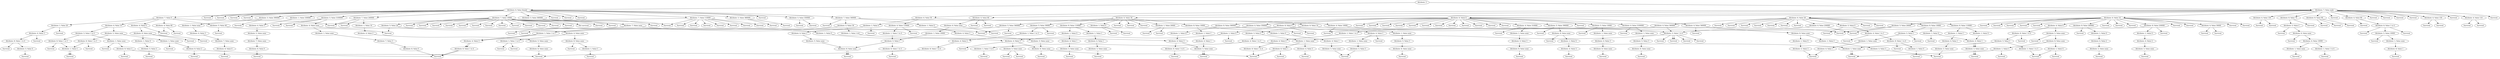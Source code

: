 digraph {
	30 [label="Attribute: 3"]
	"71male" [label="Attribute: 7; Value male"]
	30 -> "71male"
	61210 [label="Attribute: 6; Value 10"]
	"71male" -> 61210
	"Value 6000033" [label=Survived]
	61210 -> "Value 6000033"
	"Value 37000034" [label=Survived]
	61210 -> "Value 37000034"
	"Value 39000035" [label=Survived]
	61210 -> "Value 39000035"
	"Value 1000036" [label=Survived]
	61210 -> "Value 1000036"
	4370 [label="Attribute: 4; Value 0"]
	61210 -> 4370
	"568none" [label="Attribute: 5; Value none"]
	4370 -> "568none"
	"8109none" [label="Attribute: 8; Value none"]
	"568none" -> "8109none"
	"1160S" [label="Attribute: 1; Value S"]
	"8109none" -> "1160S"
	"Value 2221" [label=Survived]
	"1160S" -> "Value 2221"
	"Value 3222" [label=Survived]
	"1160S" -> "Value 3222"
	"1161C" [label="Attribute: 1; Value C"]
	"8109none" -> "1161C"
	"Value 2222" [label=Survived]
	"1161C" -> "Value 2222"
	"Value 3223" [label=Survived]
	"1161C" -> "Value 3223"
	"Value 1 to 3110" [label=Survived]
	"568none" -> "Value 1 to 3110"
	"8691 to 4" [label="Attribute: 8; Value 1 to 4"]
	4370 -> "8691 to 4"
	"5110C" [label="Attribute: 5; Value C"]
	"8691 to 4" -> "5110C"
	"11611 to 3" [label="Attribute: 1; Value 1 to 3"]
	"5110C" -> "11611 to 3"
	"Value 3222" [label=Survived]
	"11611 to 3" -> "Value 3222"
	"1162none" [label="Attribute: 1; Value none"]
	"5110C" -> "1162none"
	"Value 3223" [label=Survived]
	"1162none" -> "Value 3223"
	"Value S111" [label=Survived]
	"8691 to 4" -> "Value S111"
	838230000 [label="Attribute: 8; Value 230000"]
	61210 -> 838230000
	"169S" [label="Attribute: 1; Value S"]
	838230000 -> "169S"
	41102 [label="Attribute: 4; Value 2"]
	"169S" -> 41102
	"5161none" [label="Attribute: 5; Value none"]
	41102 -> "5161none"
	"Value none222" [label=Survived]
	"5161none" -> "Value none222"
	"Value Q70" [label=Survived]
	838230000 -> "Value Q70"
	"Value C71" [label=Survived]
	838230000 -> "Value C71"
	53920000 [label="Attribute: 5; Value 20000"]
	61210 -> 53920000
	"Value none70" [label=Survived]
	53920000 -> "Value none70"
	"1711 to 3" [label="Attribute: 1; Value 1 to 3"]
	53920000 -> "1711 to 3"
	41122 [label="Attribute: 4; Value 2"]
	"1711 to 3" -> 41122
	"81631 to 4" [label="Attribute: 8; Value 1 to 4"]
	41122 -> "81631 to 4"
	"Value S224" [label=Survived]
	"81631 to 4" -> "Value S224"
	"Value 25000040" [label=Survived]
	61210 -> "Value 25000040"
	44130000 [label="Attribute: 4; Value 30000"]
	61210 -> 44130000
	"Value 1 to 472" [label=Survived]
	44130000 -> "Value 1 to 472"
	"Value none73" [label=Survived]
	44130000 -> "Value none73"
	"Value 5000042" [label=Survived]
	61210 -> "Value 5000042"
	843240000 [label="Attribute: 8; Value 240000"]
	61210 -> 843240000
	"174S" [label="Attribute: 1; Value S"]
	843240000 -> "174S"
	41152 [label="Attribute: 4; Value 2"]
	"174S" -> 41152
	"5166none" [label="Attribute: 5; Value none"]
	41152 -> "5166none"
	"Value none227" [label=Survived]
	"5166none" -> "Value none227"
	"Value Q75" [label=Survived]
	843240000 -> "Value Q75"
	"Value 35000044" [label=Survived]
	61210 -> "Value 35000044"
	"Value 21000045" [label=Survived]
	61210 -> "Value 21000045"
	"Value 34000046" [label=Survived]
	61210 -> "Value 34000046"
	"Value 36000047" [label=Survived]
	61210 -> "Value 36000047"
	"Value 22000048" [label=Survived]
	61210 -> "Value 22000048"
	"Value 38000049" [label=Survived]
	61210 -> "Value 38000049"
	61320 [label="Attribute: 6; Value 20"]
	"71male" -> 61320
	"Value 2000034" [label=Survived]
	61320 -> "Value 2000034"
	83510000 [label="Attribute: 8; Value 10000"]
	61320 -> 83510000
	"566C" [label="Attribute: 5; Value C"]
	83510000 -> "566C"
	"1107none" [label="Attribute: 1; Value none"]
	"566C" -> "1107none"
	41581 [label="Attribute: 4; Value 1"]
	"1107none" -> 41581
	"Value none219" [label=Survived]
	41581 -> "Value none219"
	"Value 1 to 3108" [label=Survived]
	"566C" -> "Value 1 to 3108"
	"167S" [label="Attribute: 1; Value S"]
	83510000 -> "167S"
	"Value 2108" [label=Survived]
	"167S" -> "Value 2108"
	41091 [label="Attribute: 4; Value 1"]
	"167S" -> 41091
	"5160none" [label="Attribute: 5; Value none"]
	41091 -> "5160none"
	"Value none221" [label=Survived]
	"5160none" -> "Value none221"
	836110000 [label="Attribute: 8; Value 110000"]
	61320 -> 836110000
	"167C" [label="Attribute: 1; Value C"]
	836110000 -> "167C"
	41081 [label="Attribute: 4; Value 1"]
	"167C" -> 41081
	"5159none" [label="Attribute: 5; Value none"]
	41081 -> "5159none"
	"Value none220" [label=Survived]
	"5159none" -> "Value none220"
	"168S" [label="Attribute: 1; Value S"]
	836110000 -> "168S"
	41091 [label="Attribute: 4; Value 1"]
	"168S" -> 41091
	"5160none" [label="Attribute: 5; Value none"]
	41091 -> "5160none"
	"Value none221" [label=Survived]
	"5160none" -> "Value none221"
	"Value 38000037" [label=Survived]
	61320 -> "Value 38000037"
	5380 [label="Attribute: 5; Value 0"]
	61320 -> 5380
	"Value none69" [label=Survived]
	5380 -> "Value none69"
	"4701 to 3" [label="Attribute: 4; Value 1 to 3"]
	5380 -> "4701 to 3"
	"Value none111" [label=Survived]
	"4701 to 3" -> "Value none111"
	"81121 to 4" [label="Attribute: 8; Value 1 to 4"]
	"4701 to 3" -> "81121 to 4"
	"Value C163" [label=Survived]
	"81121 to 4" -> "Value C163"
	"1164S" [label="Attribute: 1; Value S"]
	"81121 to 4" -> "1164S"
	"Value 3225" [label=Survived]
	"1164S" -> "Value 3225"
	439230000 [label="Attribute: 4; Value 230000"]
	61320 -> 439230000
	"Value none70" [label=Survived]
	439230000 -> "Value none70"
	"5711 to 4" [label="Attribute: 5; Value 1 to 4"]
	439230000 -> "5711 to 4"
	"Value none112" [label=Survived]
	"5711 to 4" -> "Value none112"
	"Value 1 to 3113" [label=Survived]
	"5711 to 4" -> "Value 1 to 3113"
	440360000 [label="Attribute: 4; Value 360000"]
	61320 -> 440360000
	"5711 to 4" [label="Attribute: 5; Value 1 to 4"]
	440360000 -> "5711 to 4"
	"Value 1 to 3112" [label=Survived]
	"5711 to 4" -> "Value 1 to 3112"
	"Value none113" [label=Survived]
	"5711 to 4" -> "Value none113"
	"Value none72" [label=Survived]
	440360000 -> "Value none72"
	"Value 22000041" [label=Survived]
	61320 -> "Value 22000041"
	"Value 24000042" [label=Survived]
	61320 -> "Value 24000042"
	"Value 34000043" [label=Survived]
	61320 -> "Value 34000043"
	"Value 25000044" [label=Survived]
	61320 -> "Value 25000044"
	"Value 4000045" [label=Survived]
	61320 -> "Value 4000045"
	"Value 3000046" [label=Survived]
	61320 -> "Value 3000046"
	"Value 37000047" [label=Survived]
	61320 -> "Value 37000047"
	6140 [label="Attribute: 6; Value 0"]
	"71male" -> 6140
	435340000 [label="Attribute: 4; Value 340000"]
	6140 -> 435340000
	"866none" [label="Attribute: 8; Value none"]
	435340000 -> "866none"
	"1107S" [label="Attribute: 1; Value S"]
	"866none" -> "1107S"
	51583 [label="Attribute: 5; Value 3"]
	"1107S" -> 51583
	"Value none219" [label=Survived]
	51583 -> "Value none219"
	"1108C" [label="Attribute: 1; Value C"]
	"866none" -> "1108C"
	51593 [label="Attribute: 5; Value 3"]
	"1108C" -> 51593
	"Value none220" [label=Survived]
	51593 -> "Value none220"
	"Value 1 to 467" [label=Survived]
	435340000 -> "Value 1 to 467"
	"Value 24000036" [label=Survived]
	6140 -> "Value 24000036"
	4373100000 [label="Attribute: 4; Value 3100000"]
	6140 -> 4373100000
	"168none" [label="Attribute: 1; Value none"]
	4373100000 -> "168none"
	51093 [label="Attribute: 5; Value 3"]
	"168none" -> 51093
	"8160none" [label="Attribute: 8; Value none"]
	51093 -> "8160none"
	"Value S221" [label=Survived]
	"8160none" -> "Value S221"
	"Value 1 to 469" [label=Survived]
	4373100000 -> "Value 1 to 469"
	"Value 33000038" [label=Survived]
	6140 -> "Value 33000038"
	"Value 23000039" [label=Survived]
	6140 -> "Value 23000039"
	8400 [label="Attribute: 8; Value 0"]
	6140 -> 8400
	"171S" [label="Attribute: 1; Value S"]
	8400 -> "171S"
	41123 [label="Attribute: 4; Value 3"]
	"171S" -> 41123
	"5163none" [label="Attribute: 5; Value none"]
	41123 -> "5163none"
	"Value none224" [label=Survived]
	"5163none" -> "Value none224"
	"Value 1 to 3225" [label=Survived]
	"5163none" -> "Value 1 to 3225"
	"Value 1 to 4164" [label=Survived]
	41123 -> "Value 1 to 4164"
	"Value 1113" [label=Survived]
	"171S" -> "Value 1113"
	"472C" [label="Attribute: 4; Value C"]
	8400 -> "472C"
	"1113none" [label="Attribute: 1; Value none"]
	"472C" -> "1113none"
	51643 [label="Attribute: 5; Value 3"]
	"1113none" -> 51643
	"Value none225" [label=Survived]
	51643 -> "Value none225"
	"Value 1 to 4114" [label=Survived]
	"472C" -> "Value 1 to 4114"
	"Value Q73" [label=Survived]
	8400 -> "Value Q73"
	441350000 [label="Attribute: 4; Value 350000"]
	6140 -> 441350000
	"172none" [label="Attribute: 1; Value none"]
	441350000 -> "172none"
	51133 [label="Attribute: 5; Value 3"]
	"172none" -> 51133
	"8164none" [label="Attribute: 8; Value none"]
	51133 -> "8164none"
	"Value S225" [label=Survived]
	"8164none" -> "Value S225"
	"Value 1 to 473" [label=Survived]
	441350000 -> "Value 1 to 473"
	842360000 [label="Attribute: 8; Value 360000"]
	6140 -> 842360000
	"173Q" [label="Attribute: 1; Value Q"]
	842360000 -> "173Q"
	41143 [label="Attribute: 4; Value 3"]
	"173Q" -> 41143
	"5165none" [label="Attribute: 5; Value none"]
	41143 -> "5165none"
	"Value none226" [label=Survived]
	"5165none" -> "Value none226"
	"Value S74" [label=Survived]
	842360000 -> "Value S74"
	"Value 2000043" [label=Survived]
	6140 -> "Value 2000043"
	444310000 [label="Attribute: 4; Value 310000"]
	6140 -> 444310000
	"175none" [label="Attribute: 1; Value none"]
	444310000 -> "175none"
	51163 [label="Attribute: 5; Value 3"]
	"175none" -> 51163
	"8167none" [label="Attribute: 8; Value none"]
	51163 -> "8167none"
	"Value S228" [label=Survived]
	"8167none" -> "Value S228"
	"Value 1 to 476" [label=Survived]
	444310000 -> "Value 1 to 476"
	"Value 3000045" [label=Survived]
	6140 -> "Value 3000045"
	"Value 11000046" [label=Survived]
	6140 -> "Value 11000046"
	547390000 [label="Attribute: 5; Value 390000"]
	6140 -> 547390000
	"Value 1 to 378" [label=Survived]
	547390000 -> "Value 1 to 378"
	"879none" [label="Attribute: 8; Value none"]
	547390000 -> "879none"
	"Value Q120" [label=Survived]
	"879none" -> "Value Q120"
	"1121S" [label="Attribute: 1; Value S"]
	"879none" -> "1121S"
	41723 [label="Attribute: 4; Value 3"]
	"1121S" -> 41723
	"Value none233" [label=Survived]
	41723 -> "Value none233"
	"Value 37000048" [label=Survived]
	6140 -> "Value 37000048"
	54910000 [label="Attribute: 5; Value 10000"]
	6140 -> 54910000
	"Value 1 to 380" [label=Survived]
	54910000 -> "Value 1 to 380"
	"181none" [label="Attribute: 1; Value none"]
	54910000 -> "181none"
	41223 [label="Attribute: 4; Value 3"]
	"181none" -> 41223
	"8173none" [label="Attribute: 8; Value none"]
	41223 -> "8173none"
	"Value S234" [label=Survived]
	"8173none" -> "Value S234"
	"Value 38000050" [label=Survived]
	6140 -> "Value 38000050"
	"Value 4000051" [label=Survived]
	6140 -> "Value 4000051"
	"Value 6000052" [label=Survived]
	6140 -> "Value 6000052"
	"Value 32000053" [label=Survived]
	6140 -> "Value 32000053"
	"Value 5000054" [label=Survived]
	6140 -> "Value 5000054"
	"Value 26000055" [label=Survived]
	6140 -> "Value 26000055"
	415130 [label="Attribute: 4; Value 130"]
	"71male" -> 415130
	"Value none36" [label=Survived]
	415130 -> "Value none36"
	"Value 1 to 437" [label=Survived]
	415130 -> "Value 1 to 437"
	81670 [label="Attribute: 8; Value 70"]
	"71male" -> 81670
	"Value S37" [label=Survived]
	81670 -> "Value S37"
	"538C" [label="Attribute: 5; Value C"]
	81670 -> "538C"
	"669none" [label="Attribute: 6; Value none"]
	"538C" -> "669none"
	411010000 [label="Attribute: 4; Value 10000"]
	"669none" -> 411010000
	"1161none" [label="Attribute: 1; Value none"]
	411010000 -> "1161none"
	"Value 1222" [label=Survived]
	"1161none" -> "Value 1222"
	"11621 to 4" [label="Attribute: 1; Value 1 to 4"]
	411010000 -> "11621 to 4"
	"Value 1223" [label=Survived]
	"11621 to 4" -> "Value 1223"
	"Value 110000111" [label=Survived]
	"669none" -> "Value 110000111"
	"Value 1 to 370" [label=Survived]
	"538C" -> "Value 1 to 370"
	61750 [label="Attribute: 6; Value 50"]
	"71male" -> 61750
	1380 [label="Attribute: 1; Value 0"]
	61750 -> 1380
	"Value 169" [label=Survived]
	1380 -> "Value 169"
	4703 [label="Attribute: 4; Value 3"]
	1380 -> 4703
	"5111none" [label="Attribute: 5; Value none"]
	4703 -> "5111none"
	"8162none" [label="Attribute: 8; Value none"]
	"5111none" -> "8162none"
	"Value S223" [label=Survived]
	"8162none" -> "Value S223"
	439110000 [label="Attribute: 4; Value 110000"]
	61750 -> 439110000
	"1701 to 4" [label="Attribute: 1; Value 1 to 4"]
	439110000 -> "1701 to 4"
	51111 [label="Attribute: 5; Value 1"]
	"1701 to 4" -> 51111
	"8162none" [label="Attribute: 8; Value none"]
	51111 -> "8162none"
	"Value S223" [label=Survived]
	"8162none" -> "Value S223"
	"Value none71" [label=Survived]
	439110000 -> "Value none71"
	44010000 [label="Attribute: 4; Value 10000"]
	61750 -> 44010000
	"5711 to 4" [label="Attribute: 5; Value 1 to 4"]
	44010000 -> "5711 to 4"
	"1112none" [label="Attribute: 1; Value none"]
	"5711 to 4" -> "1112none"
	81631 [label="Attribute: 8; Value 1"]
	"1112none" -> 81631
	"Value S224" [label=Survived]
	81631 -> "Value S224"
	"Value C225" [label=Survived]
	81631 -> "Value C225"
	"Value 1 to 3113" [label=Survived]
	"5711 to 4" -> "Value 1 to 3113"
	"Value none72" [label=Survived]
	44010000 -> "Value none72"
	41860 [label="Attribute: 4; Value 60"]
	"71male" -> 41860
	"639none" [label="Attribute: 6; Value none"]
	41860 -> "639none"
	17010000 [label="Attribute: 1; Value 10000"]
	"639none" -> 17010000
	51111 [label="Attribute: 5; Value 1"]
	17010000 -> 51111
	"81621 to 3" [label="Attribute: 8; Value 1 to 3"]
	51111 -> "81621 to 3"
	"Value C223" [label=Survived]
	"81621 to 3" -> "Value C223"
	"Value 11000071" [label=Survived]
	"639none" -> "Value 11000071"
	"Value 1 to 440" [label=Survived]
	41860 -> "Value 1 to 440"
	"Value >=541" [label=Survived]
	41860 -> "Value >=541"
	81990 [label="Attribute: 8; Value 90"]
	"71male" -> 81990
	"Value Q40" [label=Survived]
	81990 -> "Value Q40"
	"Value S41" [label=Survived]
	81990 -> "Value S41"
	"Value C42" [label=Survived]
	81990 -> "Value C42"
	62030 [label="Attribute: 6; Value 30"]
	"71male" -> 62030
	84110000 [label="Attribute: 8; Value 10000"]
	62030 -> 84110000
	"172S" [label="Attribute: 1; Value S"]
	84110000 -> "172S"
	41131 [label="Attribute: 4; Value 1"]
	"172S" -> 41131
	"5164none" [label="Attribute: 5; Value none"]
	41131 -> "5164none"
	"Value none225" [label=Survived]
	"5164none" -> "Value none225"
	"173C" [label="Attribute: 1; Value C"]
	84110000 -> "173C"
	41141 [label="Attribute: 4; Value 1"]
	"173C" -> 41141
	"5165none" [label="Attribute: 5; Value none"]
	41141 -> "5165none"
	"Value none226" [label=Survived]
	"5165none" -> "Value none226"
	"Value 310000042" [label=Survived]
	62030 -> "Value 310000042"
	543340000 [label="Attribute: 5; Value 340000"]
	62030 -> 543340000
	"1741 to 3" [label="Attribute: 1; Value 1 to 3"]
	543340000 -> "1741 to 3"
	41153 [label="Attribute: 4; Value 3"]
	"1741 to 3" -> 41153
	"81661 to 4" [label="Attribute: 8; Value 1 to 4"]
	41153 -> "81661 to 4"
	"Value S227" [label=Survived]
	"81661 to 4" -> "Value S227"
	"Value >=475" [label=Survived]
	543340000 -> "Value >=475"
	54430000 [label="Attribute: 5; Value 30000"]
	62030 -> 54430000
	"Value none75" [label=Survived]
	54430000 -> "Value none75"
	"1761 to 3" [label="Attribute: 1; Value 1 to 3"]
	54430000 -> "1761 to 3"
	41172 [label="Attribute: 4; Value 2"]
	"1761 to 3" -> 41172
	"81681 to 4" [label="Attribute: 8; Value 1 to 4"]
	41172 -> "81681 to 4"
	"Value S229" [label=Survived]
	"81681 to 4" -> "Value S229"
	845110000 [label="Attribute: 8; Value 110000"]
	62030 -> 845110000
	"176S" [label="Attribute: 1; Value S"]
	845110000 -> "176S"
	41171 [label="Attribute: 4; Value 1"]
	"176S" -> 41171
	"5168none" [label="Attribute: 5; Value none"]
	41171 -> "5168none"
	"Value none229" [label=Survived]
	"5168none" -> "Value none229"
	"177C" [label="Attribute: 1; Value C"]
	845110000 -> "177C"
	41181 [label="Attribute: 4; Value 1"]
	"177C" -> 41181
	"5169none" [label="Attribute: 5; Value none"]
	41181 -> "5169none"
	"Value none230" [label=Survived]
	"5169none" -> "Value none230"
	1460 [label="Attribute: 1; Value 0"]
	62030 -> 1460
	"Value 377" [label=Survived]
	1460 -> "Value 377"
	"Value 278" [label=Survived]
	1460 -> "Value 278"
	"Value 24000047" [label=Survived]
	62030 -> "Value 24000047"
	14820000 [label="Attribute: 1; Value 20000"]
	62030 -> 14820000
	"Value 279" [label=Survived]
	14820000 -> "Value 279"
	"Value 180" [label=Survived]
	14820000 -> "Value 180"
	"Value 23000049" [label=Survived]
	62030 -> "Value 23000049"
	"Value 4021" [label=Survived]
	"71male" -> "Value 4021"
	42280 [label="Attribute: 4; Value 80"]
	"71male" -> 42280
	"6431 to 4" [label="Attribute: 6; Value 1 to 4"]
	42280 -> "6431 to 4"
	"Value 2000074" [label=Survived]
	"6431 to 4" -> "Value 2000074"
	"Value 3000075" [label=Survived]
	"6431 to 4" -> "Value 3000075"
	57610000 [label="Attribute: 5; Value 10000"]
	"6431 to 4" -> 57610000
	"1117none" [label="Attribute: 1; Value none"]
	57610000 -> "1117none"
	81681 [label="Attribute: 8; Value 1"]
	"1117none" -> 81681
	"Value C229" [label=Survived]
	81681 -> "Value C229"
	"Value 1 to 3118" [label=Survived]
	57610000 -> "Value 1 to 3118"
	"Value none44" [label=Survived]
	42280 -> "Value none44"
	"Value 22023" [label=Survived]
	"71male" -> "Value 22023"
	"Value 10024" [label=Survived]
	"71male" -> "Value 10024"
	"Value 21025" [label=Survived]
	"71male" -> "Value 21025"
	"Value 26026" [label=Survived]
	"71male" -> "Value 26026"
	427150 [label="Attribute: 4; Value 150"]
	"71male" -> 427150
	"Value none48" [label=Survived]
	427150 -> "Value none48"
	"Value 1 to 449" [label=Survived]
	427150 -> "Value 1 to 449"
	"Value 12028" [label=Survived]
	"71male" -> "Value 12028"
	429110 [label="Attribute: 4; Value 110"]
	"71male" -> 429110
	"Value 1 to 450" [label=Survived]
	429110 -> "Value 1 to 450"
	"Value none51" [label=Survived]
	429110 -> "Value none51"
	"Value 51030" [label=Survived]
	"71male" -> "Value 51030"
	"62female" [label="Attribute: 6; Value female"]
	30 -> "62female"
	513390000 [label="Attribute: 5; Value 390000"]
	"62female" -> 513390000
	"Value 1 to 334" [label=Survived]
	513390000 -> "Value 1 to 334"
	"135none" [label="Attribute: 1; Value none"]
	513390000 -> "135none"
	4663 [label="Attribute: 4; Value 3"]
	"135none" -> 4663
	"7107none" [label="Attribute: 7; Value none"]
	4663 -> "7107none"
	81580 [label="Attribute: 8; Value 0"]
	"7107none" -> 81580
	"Value S219" [label=Survived]
	81580 -> "Value S219"
	71410000 [label="Attribute: 7; Value 10000"]
	"62female" -> 71410000
	"Value 13035" [label=Survived]
	71410000 -> "Value 13035"
	"Value 7036" [label=Survived]
	71410000 -> "Value 7036"
	"Value 5037" [label=Survived]
	71410000 -> "Value 5037"
	"Value 22038" [label=Survived]
	71410000 -> "Value 22038"
	53920 [label="Attribute: 5; Value 20"]
	71410000 -> 53920
	"470none" [label="Attribute: 4; Value none"]
	53920 -> "470none"
	"11111 to 4" [label="Attribute: 1; Value 1 to 4"]
	"470none" -> "11111 to 4"
	"Value 2162" [label=Survived]
	"11111 to 4" -> "Value 2162"
	"Value 1163" [label=Survived]
	"11111 to 4" -> "Value 1163"
	"8112none" [label="Attribute: 8; Value none"]
	"470none" -> "8112none"
	"Value S163" [label=Survived]
	"8112none" -> "Value S163"
	"1164C" [label="Attribute: 1; Value C"]
	"8112none" -> "1164C"
	"Value 1225" [label=Survived]
	"1164C" -> "Value 1225"
	"Value 1 to 371" [label=Survived]
	53920 -> "Value 1 to 371"
	"Value 11040" [label=Survived]
	71410000 -> "Value 11040"
	"Value 041" [label="Not survived"]
	71410000 -> "Value 041"
	"Value 9042" [label=Survived]
	71410000 -> "Value 9042"
	"Value 26043" [label=Survived]
	71410000 -> "Value 26043"
	"Value 10044" [label=Survived]
	71410000 -> "Value 10044"
	"Value 8045" [label=Survived]
	71410000 -> "Value 8045"
	"Value 1046" [label=Survived]
	71410000 -> "Value 1046"
	"Value 3047" [label=Survived]
	71410000 -> "Value 3047"
	"Value 51048" [label=Survived]
	71410000 -> "Value 51048"
	"Value 4049" [label=Survived]
	71410000 -> "Value 4049"
	"Value 14050" [label=Survived]
	71410000 -> "Value 14050"
	"Value 6051" [label=Survived]
	71410000 -> "Value 6051"
	"Value 15052" [label=Survived]
	71410000 -> "Value 15052"
	715110000 [label="Attribute: 7; Value 110000"]
	"62female" -> 715110000
	"Value 2036" [label=Survived]
	715110000 -> "Value 2036"
	"Value 5037" [label=Survived]
	715110000 -> "Value 5037"
	"Value 7038" [label=Survived]
	715110000 -> "Value 7038"
	"Value 21039" [label=Survived]
	715110000 -> "Value 21039"
	"Value 6040" [label=Survived]
	715110000 -> "Value 6040"
	"Value 8041" [label=Survived]
	715110000 -> "Value 8041"
	"Value 12042" [label=Survived]
	715110000 -> "Value 12042"
	"Value 3043" [label=Survived]
	715110000 -> "Value 3043"
	"Value 15044" [label=Survived]
	715110000 -> "Value 15044"
	"Value 23000016" [label=Survived]
	"62female" -> "Value 23000016"
	7170 [label="Attribute: 7; Value 0"]
	"62female" -> 7170
	4380 [label="Attribute: 4; Value 0"]
	7170 -> 4380
	"869none" [label="Attribute: 8; Value none"]
	4380 -> "869none"
	"Value C110" [label=Survived]
	"869none" -> "Value C110"
	"1111S" [label="Attribute: 1; Value S"]
	"869none" -> "1111S"
	51623 [label="Attribute: 5; Value 3"]
	"1111S" -> 51623
	"Value none223" [label=Survived]
	51623 -> "Value none223"
	"Value Q112" [label=Survived]
	"869none" -> "Value Q112"
	"Value 1 to 470" [label=Survived]
	4380 -> "Value 1 to 470"
	43960 [label="Attribute: 4; Value 60"]
	7170 -> 43960
	"Value 1 to 470" [label=Survived]
	43960 -> "Value 1 to 470"
	"Value >=571" [label=Survived]
	43960 -> "Value >=571"
	54040 [label="Attribute: 5; Value 40"]
	7170 -> 54040
	"Value 1 to 371" [label=Survived]
	54040 -> "Value 1 to 371"
	"Value >=472" [label=Survived]
	54040 -> "Value >=472"
	44110 [label="Attribute: 4; Value 10"]
	7170 -> 44110
	"572none" [label="Attribute: 5; Value none"]
	44110 -> "572none"
	"81131 to 3" [label="Attribute: 8; Value 1 to 3"]
	"572none" -> "81131 to 3"
	"Value S164" [label=Survived]
	"81131 to 3" -> "Value S164"
	"1165C" [label="Attribute: 1; Value C"]
	"81131 to 3" -> "1165C"
	"Value 3226" [label=Survived]
	"1165C" -> "Value 3226"
	"1114none" [label="Attribute: 1; Value none"]
	"572none" -> "1114none"
	81652 [label="Attribute: 8; Value 2"]
	"1114none" -> 81652
	"Value C226" [label=Survived]
	81652 -> "Value C226"
	"Value S227" [label=Survived]
	81652 -> "Value S227"
	"Value 3166" [label=Survived]
	"1114none" -> "Value 3166"
	"5731 to 4" [label="Attribute: 5; Value 1 to 4"]
	44110 -> "5731 to 4"
	"81141 to 3" [label="Attribute: 8; Value 1 to 3"]
	"5731 to 4" -> "81141 to 3"
	"1165C" [label="Attribute: 1; Value C"]
	"81141 to 3" -> "1165C"
	"Value 3226" [label=Survived]
	"1165C" -> "Value 3226"
	"Value S166" [label=Survived]
	"81141 to 3" -> "Value S166"
	"1115none" [label="Attribute: 1; Value none"]
	"5731 to 4" -> "1115none"
	"Value 2166" [label=Survived]
	"1115none" -> "Value 2166"
	81673 [label="Attribute: 8; Value 3"]
	"1115none" -> 81673
	"Value C228" [label=Survived]
	81673 -> "Value C228"
	"Value S229" [label=Survived]
	81673 -> "Value S229"
	14220 [label="Attribute: 1; Value 20"]
	7170 -> 14220
	4733 [label="Attribute: 4; Value 3"]
	14220 -> 4733
	"Value none114" [label=Survived]
	4733 -> "Value none114"
	"81151 to 4" [label="Attribute: 8; Value 1 to 4"]
	4733 -> "81151 to 4"
	"5166S" [label="Attribute: 5; Value S"]
	"81151 to 4" -> "5166S"
	"Value 1 to 3227" [label=Survived]
	"5166S" -> "Value 1 to 3227"
	"Value C167" [label=Survived]
	"81151 to 4" -> "Value C167"
	"Value 274" [label=Survived]
	14220 -> "Value 274"
	"Value 3043" [label=Survived]
	7170 -> "Value 3043"
	718340000 [label="Attribute: 7; Value 340000"]
	"62female" -> 718340000
	83910 [label="Attribute: 8; Value 10"]
	718340000 -> 83910
	"570S" [label="Attribute: 5; Value S"]
	83910 -> "570S"
	"41111 to 3" [label="Attribute: 4; Value 1 to 3"]
	"570S" -> "41111 to 3"
	"1162none" [label="Attribute: 1; Value none"]
	"41111 to 3" -> "1162none"
	"Value 3223" [label=Survived]
	"1162none" -> "Value 3223"
	"11631 to 4" [label="Attribute: 1; Value 1 to 4"]
	"41111 to 3" -> "11631 to 4"
	"Value 3224" [label=Survived]
	"11631 to 4" -> "Value 3224"
	"1112none" [label="Attribute: 1; Value none"]
	"570S" -> "1112none"
	41633 [label="Attribute: 4; Value 3"]
	"1112none" -> 41633
	"Value 1 to 4224" [label=Survived]
	41633 -> "Value 1 to 4224"
	"Value C71" [label=Survived]
	83910 -> "Value C71"
	1400 [label="Attribute: 1; Value 0"]
	718340000 -> 1400
	4713 [label="Attribute: 4; Value 3"]
	1400 -> 4713
	"5112none" [label="Attribute: 5; Value none"]
	4713 -> "5112none"
	"8163none" [label="Attribute: 8; Value none"]
	"5112none" -> "8163none"
	"Value S224" [label=Survived]
	"8163none" -> "Value S224"
	"Value 2041" [label=Survived]
	718340000 -> "Value 2041"
	54230 [label="Attribute: 5; Value 30"]
	718340000 -> 54230
	"173>=4" [label="Attribute: 1; Value >=4"]
	54230 -> "173>=4"
	41143 [label="Attribute: 4; Value 3"]
	"173>=4" -> 41143
	"81651 to 4" [label="Attribute: 8; Value 1 to 4"]
	41143 -> "81651 to 4"
	"Value S226" [label=Survived]
	"81651 to 4" -> "Value S226"
	"1741 to 3" [label="Attribute: 1; Value 1 to 3"]
	54230 -> "1741 to 3"
	41153 [label="Attribute: 4; Value 3"]
	"1741 to 3" -> 41153
	"81661 to 4" [label="Attribute: 8; Value 1 to 4"]
	41153 -> "81661 to 4"
	"Value S227" [label=Survived]
	"81661 to 4" -> "Value S227"
	519360000 [label="Attribute: 5; Value 360000"]
	"62female" -> 519360000
	"740none" [label="Attribute: 7; Value none"]
	519360000 -> "740none"
	1710 [label="Attribute: 1; Value 0"]
	"740none" -> 1710
	41123 [label="Attribute: 4; Value 3"]
	1710 -> 41123
	"8163none" [label="Attribute: 8; Value none"]
	41123 -> "8163none"
	"Value Q224" [label=Survived]
	"8163none" -> "Value Q224"
	"Value 2072" [label=Survived]
	"740none" -> "Value 2072"
	"Value 1073" [label=Survived]
	"740none" -> "Value 1073"
	"Value 1 to 341" [label=Survived]
	519360000 -> "Value 1 to 341"
	"Value 3000020" [label=Survived]
	"62female" -> "Value 3000020"
	5213100000 [label="Attribute: 5; Value 3100000"]
	"62female" -> 5213100000
	"442none" [label="Attribute: 4; Value none"]
	5213100000 -> "442none"
	"Value 1 to 473" [label=Survived]
	"442none" -> "Value 1 to 473"
	"174none" [label="Attribute: 1; Value none"]
	"442none" -> "174none"
	71153 [label="Attribute: 7; Value 3"]
	"174none" -> 71153
	81660 [label="Attribute: 8; Value 0"]
	71153 -> 81660
	"Value S227" [label=Survived]
	81660 -> "Value S227"
	"Value 1 to 343" [label=Survived]
	5213100000 -> "Value 1 to 343"
	"Value >=444" [label=Survived]
	5213100000 -> "Value >=444"
	722240000 [label="Attribute: 7; Value 240000"]
	"62female" -> 722240000
	"Value 3043" [label=Survived]
	722240000 -> "Value 3043"
	"Value 2044" [label=Survived]
	722240000 -> "Value 2044"
	14510 [label="Attribute: 1; Value 10"]
	722240000 -> 14510
	4762 [label="Attribute: 4; Value 2"]
	14510 -> 4762
	"5117none" [label="Attribute: 5; Value none"]
	4762 -> "5117none"
	"8168none" [label="Attribute: 8; Value none"]
	"5117none" -> "8168none"
	"Value S229" [label=Survived]
	"8168none" -> "Value S229"
	"Value 2000023" [label=Survived]
	"62female" -> "Value 2000023"
	524380000 [label="Attribute: 5; Value 380000"]
	"62female" -> 524380000
	"Value none45" [label=Survived]
	524380000 -> "Value none45"
	"Value >=446" [label=Survived]
	524380000 -> "Value >=446"
	125330000 [label="Attribute: 1; Value 330000"]
	"62female" -> 125330000
	4463 [label="Attribute: 4; Value 3"]
	125330000 -> 4463
	"577none" [label="Attribute: 5; Value none"]
	4463 -> "577none"
	"7118none" [label="Attribute: 7; Value none"]
	"577none" -> "7118none"
	81690 [label="Attribute: 8; Value 0"]
	"7118none" -> 81690
	"Value Q230" [label=Survived]
	81690 -> "Value Q230"
	"Value 31000026" [label=Survived]
	"62female" -> "Value 31000026"
	527350000 [label="Attribute: 5; Value 350000"]
	"62female" -> 527350000
	"Value 1 to 348" [label=Survived]
	527350000 -> "Value 1 to 348"
	"Value none49" [label=Survived]
	527350000 -> "Value none49"
	"Value 37000028" [label=Survived]
	"62female" -> "Value 37000028"
	"Value 22000029" [label=Survived]
	"62female" -> "Value 22000029"
	"Value 25000030" [label=Survived]
	"62female" -> "Value 25000030"
	"Value 6000031" [label=Survived]
	"62female" -> "Value 6000031"
}
